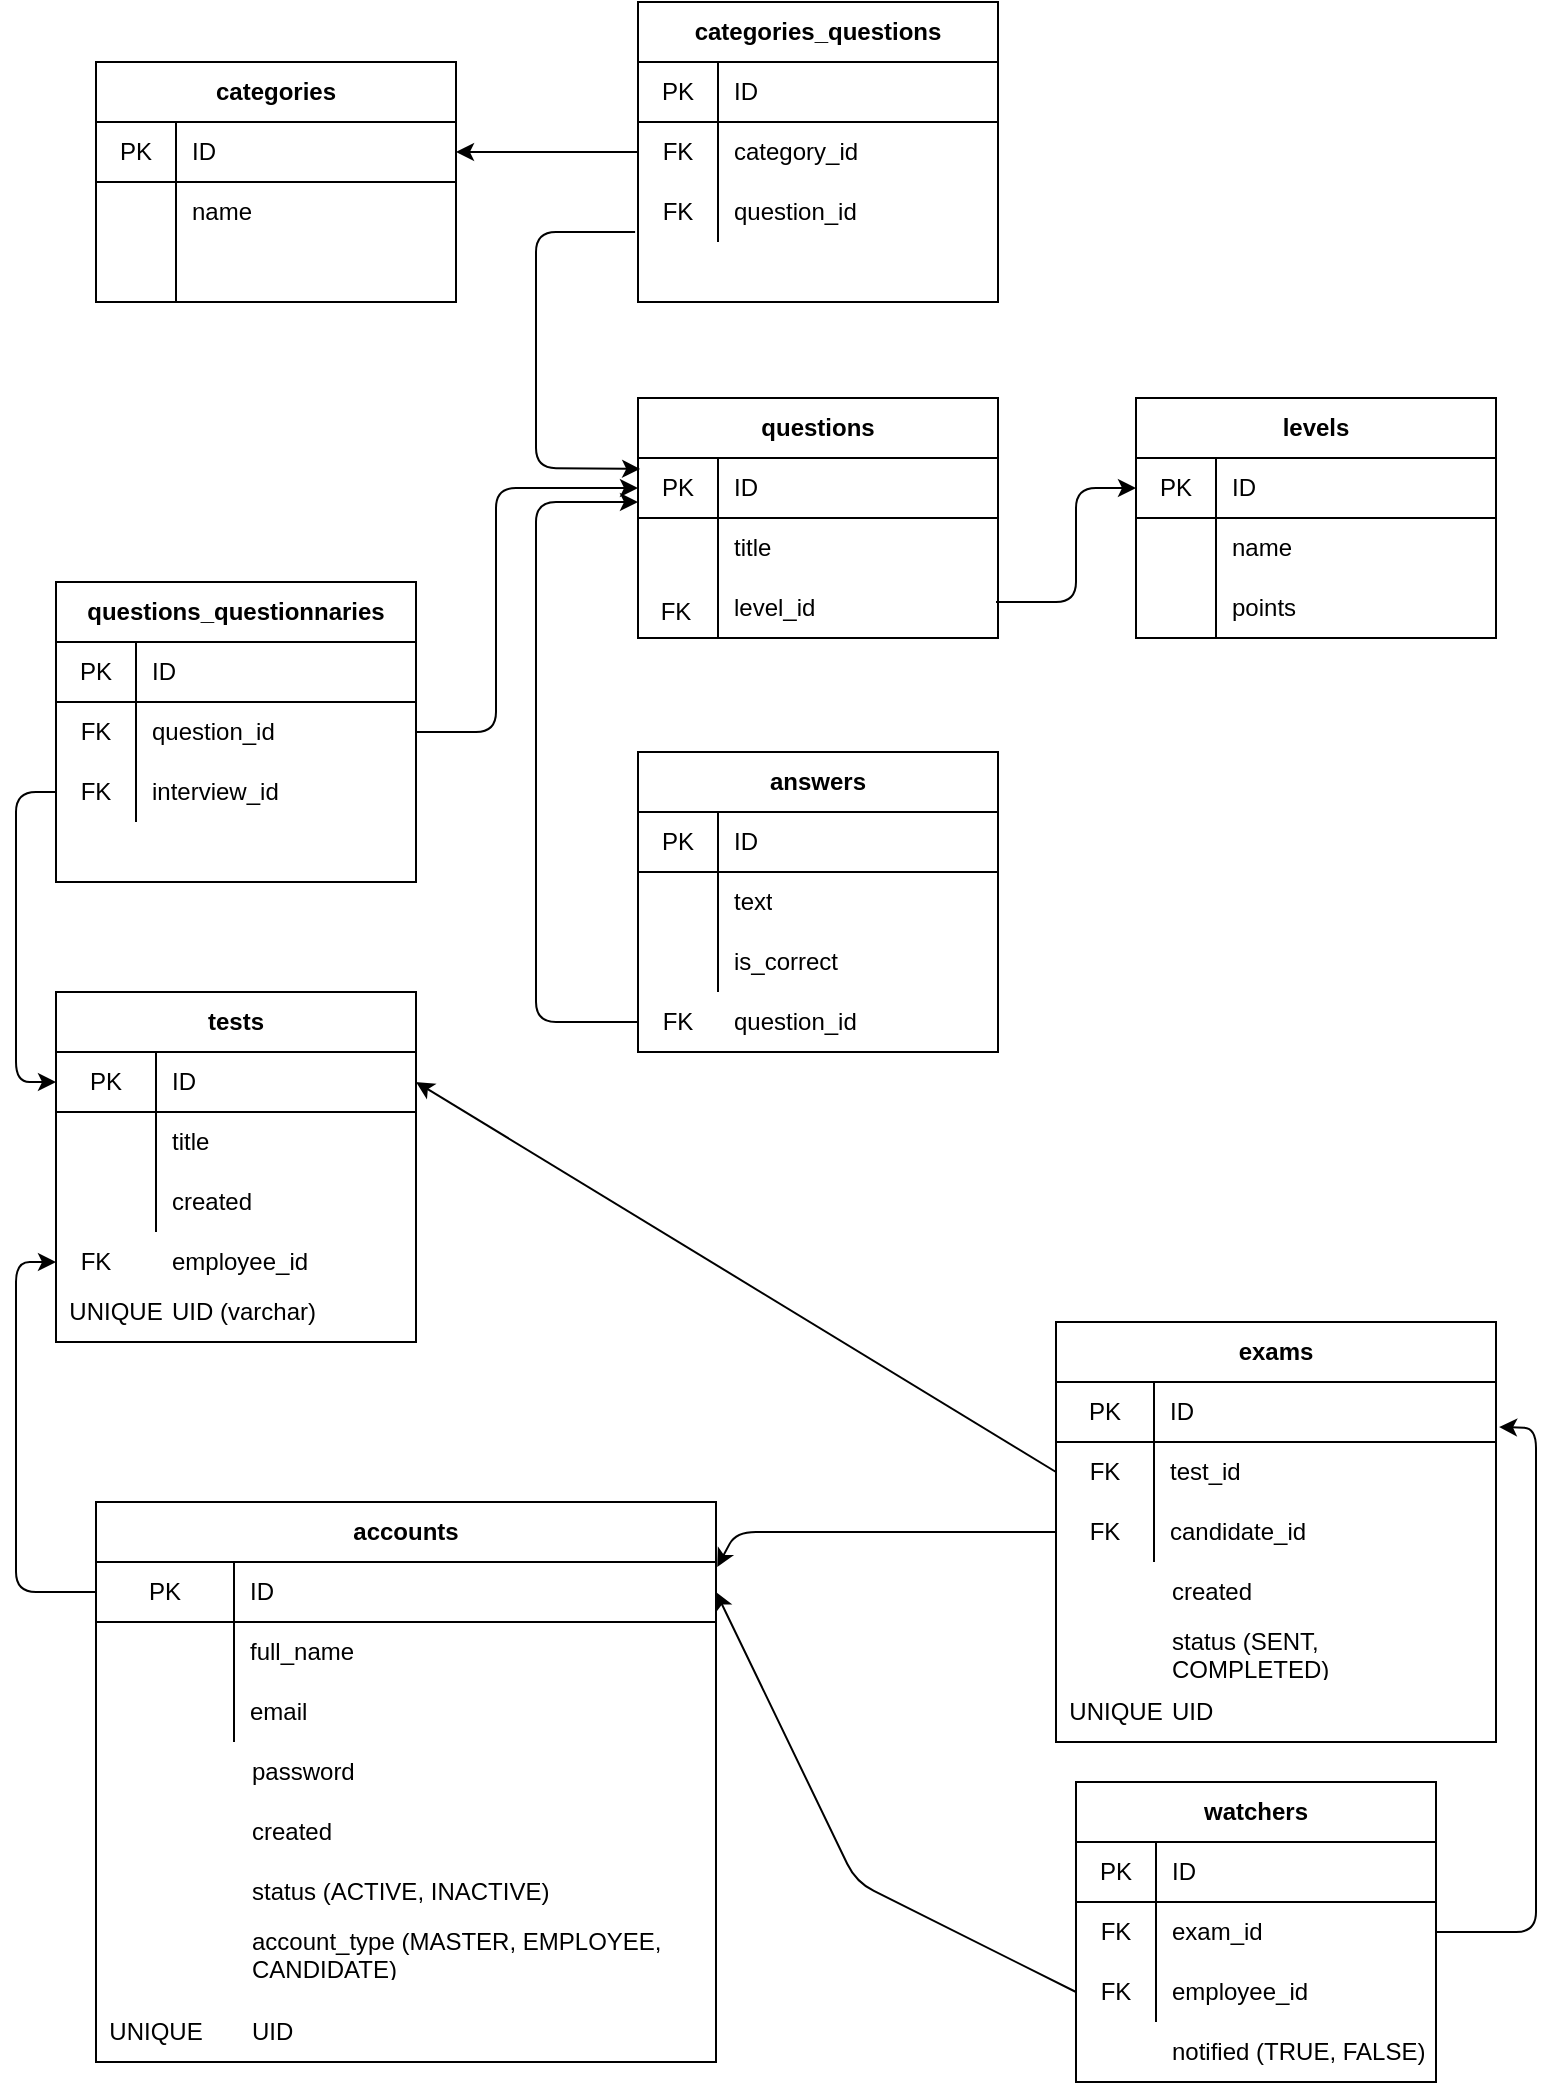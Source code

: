 <mxfile version="14.1.9" type="github">
  <diagram id="C5RBs43oDa-KdzZeNtuy" name="Page-1">
    <mxGraphModel dx="768" dy="745" grid="1" gridSize="10" guides="1" tooltips="1" connect="1" arrows="1" fold="1" page="1" pageScale="1" pageWidth="827" pageHeight="1169" math="0" shadow="0">
      <root>
        <mxCell id="WIyWlLk6GJQsqaUBKTNV-0" />
        <mxCell id="WIyWlLk6GJQsqaUBKTNV-1" parent="WIyWlLk6GJQsqaUBKTNV-0" />
        <mxCell id="lG_jNB0VP-C-M7HmCv3o-43" value="categories" style="shape=table;html=1;whiteSpace=wrap;startSize=30;container=1;collapsible=0;childLayout=tableLayout;fixedRows=1;rowLines=0;fontStyle=1;align=center;" parent="WIyWlLk6GJQsqaUBKTNV-1" vertex="1">
          <mxGeometry x="880" y="90" width="180" height="120" as="geometry" />
        </mxCell>
        <mxCell id="lG_jNB0VP-C-M7HmCv3o-44" value="" style="shape=partialRectangle;html=1;whiteSpace=wrap;collapsible=0;dropTarget=0;pointerEvents=0;fillColor=none;top=0;left=0;bottom=1;right=0;points=[[0,0.5],[1,0.5]];portConstraint=eastwest;" parent="lG_jNB0VP-C-M7HmCv3o-43" vertex="1">
          <mxGeometry y="30" width="180" height="30" as="geometry" />
        </mxCell>
        <mxCell id="lG_jNB0VP-C-M7HmCv3o-45" value="PK" style="shape=partialRectangle;html=1;whiteSpace=wrap;connectable=0;fillColor=none;top=0;left=0;bottom=0;right=0;overflow=hidden;" parent="lG_jNB0VP-C-M7HmCv3o-44" vertex="1">
          <mxGeometry width="40" height="30" as="geometry" />
        </mxCell>
        <mxCell id="lG_jNB0VP-C-M7HmCv3o-46" value="ID" style="shape=partialRectangle;html=1;whiteSpace=wrap;connectable=0;fillColor=none;top=0;left=0;bottom=0;right=0;align=left;spacingLeft=6;overflow=hidden;" parent="lG_jNB0VP-C-M7HmCv3o-44" vertex="1">
          <mxGeometry x="40" width="140" height="30" as="geometry" />
        </mxCell>
        <mxCell id="lG_jNB0VP-C-M7HmCv3o-47" value="" style="shape=partialRectangle;html=1;whiteSpace=wrap;collapsible=0;dropTarget=0;pointerEvents=0;fillColor=none;top=0;left=0;bottom=0;right=0;points=[[0,0.5],[1,0.5]];portConstraint=eastwest;" parent="lG_jNB0VP-C-M7HmCv3o-43" vertex="1">
          <mxGeometry y="60" width="180" height="30" as="geometry" />
        </mxCell>
        <mxCell id="lG_jNB0VP-C-M7HmCv3o-48" value="" style="shape=partialRectangle;html=1;whiteSpace=wrap;connectable=0;fillColor=none;top=0;left=0;bottom=0;right=0;overflow=hidden;" parent="lG_jNB0VP-C-M7HmCv3o-47" vertex="1">
          <mxGeometry width="40" height="30" as="geometry" />
        </mxCell>
        <mxCell id="lG_jNB0VP-C-M7HmCv3o-49" value="name" style="shape=partialRectangle;html=1;whiteSpace=wrap;connectable=0;fillColor=none;top=0;left=0;bottom=0;right=0;align=left;spacingLeft=6;overflow=hidden;" parent="lG_jNB0VP-C-M7HmCv3o-47" vertex="1">
          <mxGeometry x="40" width="140" height="30" as="geometry" />
        </mxCell>
        <mxCell id="lG_jNB0VP-C-M7HmCv3o-50" value="" style="shape=partialRectangle;html=1;whiteSpace=wrap;collapsible=0;dropTarget=0;pointerEvents=0;fillColor=none;top=0;left=0;bottom=0;right=0;points=[[0,0.5],[1,0.5]];portConstraint=eastwest;" parent="lG_jNB0VP-C-M7HmCv3o-43" vertex="1">
          <mxGeometry y="90" width="180" height="30" as="geometry" />
        </mxCell>
        <mxCell id="lG_jNB0VP-C-M7HmCv3o-51" value="" style="shape=partialRectangle;html=1;whiteSpace=wrap;connectable=0;fillColor=none;top=0;left=0;bottom=0;right=0;overflow=hidden;" parent="lG_jNB0VP-C-M7HmCv3o-50" vertex="1">
          <mxGeometry width="40" height="30" as="geometry" />
        </mxCell>
        <mxCell id="lG_jNB0VP-C-M7HmCv3o-52" value="" style="shape=partialRectangle;html=1;whiteSpace=wrap;connectable=0;fillColor=none;top=0;left=0;bottom=0;right=0;align=left;spacingLeft=6;overflow=hidden;" parent="lG_jNB0VP-C-M7HmCv3o-50" vertex="1">
          <mxGeometry x="40" width="140" height="30" as="geometry" />
        </mxCell>
        <mxCell id="lG_jNB0VP-C-M7HmCv3o-53" value="categories_questions" style="shape=table;html=1;whiteSpace=wrap;startSize=30;container=1;collapsible=0;childLayout=tableLayout;fixedRows=1;rowLines=0;fontStyle=1;align=center;" parent="WIyWlLk6GJQsqaUBKTNV-1" vertex="1">
          <mxGeometry x="1151" y="60" width="180" height="150" as="geometry" />
        </mxCell>
        <mxCell id="lG_jNB0VP-C-M7HmCv3o-54" value="" style="shape=partialRectangle;html=1;whiteSpace=wrap;collapsible=0;dropTarget=0;pointerEvents=0;fillColor=none;top=0;left=0;bottom=1;right=0;points=[[0,0.5],[1,0.5]];portConstraint=eastwest;" parent="lG_jNB0VP-C-M7HmCv3o-53" vertex="1">
          <mxGeometry y="30" width="180" height="30" as="geometry" />
        </mxCell>
        <mxCell id="lG_jNB0VP-C-M7HmCv3o-55" value="PK" style="shape=partialRectangle;html=1;whiteSpace=wrap;connectable=0;fillColor=none;top=0;left=0;bottom=0;right=0;overflow=hidden;" parent="lG_jNB0VP-C-M7HmCv3o-54" vertex="1">
          <mxGeometry width="40" height="30" as="geometry" />
        </mxCell>
        <mxCell id="lG_jNB0VP-C-M7HmCv3o-56" value="ID" style="shape=partialRectangle;html=1;whiteSpace=wrap;connectable=0;fillColor=none;top=0;left=0;bottom=0;right=0;align=left;spacingLeft=6;overflow=hidden;" parent="lG_jNB0VP-C-M7HmCv3o-54" vertex="1">
          <mxGeometry x="40" width="140" height="30" as="geometry" />
        </mxCell>
        <mxCell id="lG_jNB0VP-C-M7HmCv3o-57" value="" style="shape=partialRectangle;html=1;whiteSpace=wrap;collapsible=0;dropTarget=0;pointerEvents=0;fillColor=none;top=0;left=0;bottom=0;right=0;points=[[0,0.5],[1,0.5]];portConstraint=eastwest;" parent="lG_jNB0VP-C-M7HmCv3o-53" vertex="1">
          <mxGeometry y="60" width="180" height="30" as="geometry" />
        </mxCell>
        <mxCell id="lG_jNB0VP-C-M7HmCv3o-58" value="FK" style="shape=partialRectangle;html=1;whiteSpace=wrap;connectable=0;fillColor=none;top=0;left=0;bottom=0;right=0;overflow=hidden;" parent="lG_jNB0VP-C-M7HmCv3o-57" vertex="1">
          <mxGeometry width="40" height="30" as="geometry" />
        </mxCell>
        <mxCell id="lG_jNB0VP-C-M7HmCv3o-59" value="category_id" style="shape=partialRectangle;html=1;whiteSpace=wrap;connectable=0;fillColor=none;top=0;left=0;bottom=0;right=0;align=left;spacingLeft=6;overflow=hidden;" parent="lG_jNB0VP-C-M7HmCv3o-57" vertex="1">
          <mxGeometry x="40" width="140" height="30" as="geometry" />
        </mxCell>
        <mxCell id="lG_jNB0VP-C-M7HmCv3o-60" value="" style="shape=partialRectangle;html=1;whiteSpace=wrap;collapsible=0;dropTarget=0;pointerEvents=0;fillColor=none;top=0;left=0;bottom=0;right=0;points=[[0,0.5],[1,0.5]];portConstraint=eastwest;" parent="lG_jNB0VP-C-M7HmCv3o-53" vertex="1">
          <mxGeometry y="90" width="180" height="30" as="geometry" />
        </mxCell>
        <mxCell id="lG_jNB0VP-C-M7HmCv3o-61" value="FK" style="shape=partialRectangle;html=1;whiteSpace=wrap;connectable=0;fillColor=none;top=0;left=0;bottom=0;right=0;overflow=hidden;" parent="lG_jNB0VP-C-M7HmCv3o-60" vertex="1">
          <mxGeometry width="40" height="30" as="geometry" />
        </mxCell>
        <mxCell id="lG_jNB0VP-C-M7HmCv3o-62" value="question_id" style="shape=partialRectangle;html=1;whiteSpace=wrap;connectable=0;fillColor=none;top=0;left=0;bottom=0;right=0;align=left;spacingLeft=6;overflow=hidden;" parent="lG_jNB0VP-C-M7HmCv3o-60" vertex="1">
          <mxGeometry x="40" width="140" height="30" as="geometry" />
        </mxCell>
        <mxCell id="lG_jNB0VP-C-M7HmCv3o-63" value="questions" style="shape=table;html=1;whiteSpace=wrap;startSize=30;container=1;collapsible=0;childLayout=tableLayout;fixedRows=1;rowLines=0;fontStyle=1;align=center;" parent="WIyWlLk6GJQsqaUBKTNV-1" vertex="1">
          <mxGeometry x="1151" y="258" width="180" height="120" as="geometry" />
        </mxCell>
        <mxCell id="lG_jNB0VP-C-M7HmCv3o-64" value="" style="shape=partialRectangle;html=1;whiteSpace=wrap;collapsible=0;dropTarget=0;pointerEvents=0;fillColor=none;top=0;left=0;bottom=1;right=0;points=[[0,0.5],[1,0.5]];portConstraint=eastwest;" parent="lG_jNB0VP-C-M7HmCv3o-63" vertex="1">
          <mxGeometry y="30" width="180" height="30" as="geometry" />
        </mxCell>
        <mxCell id="lG_jNB0VP-C-M7HmCv3o-65" value="PK" style="shape=partialRectangle;html=1;whiteSpace=wrap;connectable=0;fillColor=none;top=0;left=0;bottom=0;right=0;overflow=hidden;" parent="lG_jNB0VP-C-M7HmCv3o-64" vertex="1">
          <mxGeometry width="40" height="30" as="geometry" />
        </mxCell>
        <mxCell id="lG_jNB0VP-C-M7HmCv3o-66" value="ID" style="shape=partialRectangle;html=1;whiteSpace=wrap;connectable=0;fillColor=none;top=0;left=0;bottom=0;right=0;align=left;spacingLeft=6;overflow=hidden;" parent="lG_jNB0VP-C-M7HmCv3o-64" vertex="1">
          <mxGeometry x="40" width="140" height="30" as="geometry" />
        </mxCell>
        <mxCell id="lG_jNB0VP-C-M7HmCv3o-67" value="" style="shape=partialRectangle;html=1;whiteSpace=wrap;collapsible=0;dropTarget=0;pointerEvents=0;fillColor=none;top=0;left=0;bottom=0;right=0;points=[[0,0.5],[1,0.5]];portConstraint=eastwest;" parent="lG_jNB0VP-C-M7HmCv3o-63" vertex="1">
          <mxGeometry y="60" width="180" height="30" as="geometry" />
        </mxCell>
        <mxCell id="lG_jNB0VP-C-M7HmCv3o-68" value="" style="shape=partialRectangle;html=1;whiteSpace=wrap;connectable=0;fillColor=none;top=0;left=0;bottom=0;right=0;overflow=hidden;" parent="lG_jNB0VP-C-M7HmCv3o-67" vertex="1">
          <mxGeometry width="40" height="30" as="geometry" />
        </mxCell>
        <mxCell id="lG_jNB0VP-C-M7HmCv3o-69" value="title" style="shape=partialRectangle;html=1;whiteSpace=wrap;connectable=0;fillColor=none;top=0;left=0;bottom=0;right=0;align=left;spacingLeft=6;overflow=hidden;" parent="lG_jNB0VP-C-M7HmCv3o-67" vertex="1">
          <mxGeometry x="40" width="140" height="30" as="geometry" />
        </mxCell>
        <mxCell id="lG_jNB0VP-C-M7HmCv3o-70" value="" style="shape=partialRectangle;html=1;whiteSpace=wrap;collapsible=0;dropTarget=0;pointerEvents=0;fillColor=none;top=0;left=0;bottom=0;right=0;points=[[0,0.5],[1,0.5]];portConstraint=eastwest;" parent="lG_jNB0VP-C-M7HmCv3o-63" vertex="1">
          <mxGeometry y="90" width="180" height="30" as="geometry" />
        </mxCell>
        <mxCell id="lG_jNB0VP-C-M7HmCv3o-71" value="" style="shape=partialRectangle;html=1;whiteSpace=wrap;connectable=0;fillColor=none;top=0;left=0;bottom=0;right=0;overflow=hidden;" parent="lG_jNB0VP-C-M7HmCv3o-70" vertex="1">
          <mxGeometry width="40" height="30" as="geometry" />
        </mxCell>
        <mxCell id="lG_jNB0VP-C-M7HmCv3o-72" value="" style="shape=partialRectangle;html=1;whiteSpace=wrap;connectable=0;fillColor=none;top=0;left=0;bottom=0;right=0;align=left;spacingLeft=6;overflow=hidden;" parent="lG_jNB0VP-C-M7HmCv3o-70" vertex="1">
          <mxGeometry x="40" width="140" height="30" as="geometry" />
        </mxCell>
        <mxCell id="lG_jNB0VP-C-M7HmCv3o-73" value="answers" style="shape=table;html=1;whiteSpace=wrap;startSize=30;container=1;collapsible=0;childLayout=tableLayout;fixedRows=1;rowLines=0;fontStyle=1;align=center;" parent="WIyWlLk6GJQsqaUBKTNV-1" vertex="1">
          <mxGeometry x="1151" y="435" width="180" height="150" as="geometry" />
        </mxCell>
        <mxCell id="lG_jNB0VP-C-M7HmCv3o-74" value="" style="shape=partialRectangle;html=1;whiteSpace=wrap;collapsible=0;dropTarget=0;pointerEvents=0;fillColor=none;top=0;left=0;bottom=1;right=0;points=[[0,0.5],[1,0.5]];portConstraint=eastwest;" parent="lG_jNB0VP-C-M7HmCv3o-73" vertex="1">
          <mxGeometry y="30" width="180" height="30" as="geometry" />
        </mxCell>
        <mxCell id="lG_jNB0VP-C-M7HmCv3o-75" value="PK" style="shape=partialRectangle;html=1;whiteSpace=wrap;connectable=0;fillColor=none;top=0;left=0;bottom=0;right=0;overflow=hidden;" parent="lG_jNB0VP-C-M7HmCv3o-74" vertex="1">
          <mxGeometry width="40" height="30" as="geometry" />
        </mxCell>
        <mxCell id="lG_jNB0VP-C-M7HmCv3o-76" value="ID" style="shape=partialRectangle;html=1;whiteSpace=wrap;connectable=0;fillColor=none;top=0;left=0;bottom=0;right=0;align=left;spacingLeft=6;overflow=hidden;" parent="lG_jNB0VP-C-M7HmCv3o-74" vertex="1">
          <mxGeometry x="40" width="140" height="30" as="geometry" />
        </mxCell>
        <mxCell id="lG_jNB0VP-C-M7HmCv3o-77" value="" style="shape=partialRectangle;html=1;whiteSpace=wrap;collapsible=0;dropTarget=0;pointerEvents=0;fillColor=none;top=0;left=0;bottom=0;right=0;points=[[0,0.5],[1,0.5]];portConstraint=eastwest;" parent="lG_jNB0VP-C-M7HmCv3o-73" vertex="1">
          <mxGeometry y="60" width="180" height="30" as="geometry" />
        </mxCell>
        <mxCell id="lG_jNB0VP-C-M7HmCv3o-78" value="" style="shape=partialRectangle;html=1;whiteSpace=wrap;connectable=0;fillColor=none;top=0;left=0;bottom=0;right=0;overflow=hidden;" parent="lG_jNB0VP-C-M7HmCv3o-77" vertex="1">
          <mxGeometry width="40" height="30" as="geometry" />
        </mxCell>
        <mxCell id="lG_jNB0VP-C-M7HmCv3o-79" value="text" style="shape=partialRectangle;html=1;whiteSpace=wrap;connectable=0;fillColor=none;top=0;left=0;bottom=0;right=0;align=left;spacingLeft=6;overflow=hidden;" parent="lG_jNB0VP-C-M7HmCv3o-77" vertex="1">
          <mxGeometry x="40" width="140" height="30" as="geometry" />
        </mxCell>
        <mxCell id="lG_jNB0VP-C-M7HmCv3o-80" value="" style="shape=partialRectangle;html=1;whiteSpace=wrap;collapsible=0;dropTarget=0;pointerEvents=0;fillColor=none;top=0;left=0;bottom=0;right=0;points=[[0,0.5],[1,0.5]];portConstraint=eastwest;" parent="lG_jNB0VP-C-M7HmCv3o-73" vertex="1">
          <mxGeometry y="90" width="180" height="30" as="geometry" />
        </mxCell>
        <mxCell id="lG_jNB0VP-C-M7HmCv3o-81" value="" style="shape=partialRectangle;html=1;whiteSpace=wrap;connectable=0;fillColor=none;top=0;left=0;bottom=0;right=0;overflow=hidden;" parent="lG_jNB0VP-C-M7HmCv3o-80" vertex="1">
          <mxGeometry width="40" height="30" as="geometry" />
        </mxCell>
        <mxCell id="lG_jNB0VP-C-M7HmCv3o-82" value="is_correct" style="shape=partialRectangle;html=1;whiteSpace=wrap;connectable=0;fillColor=none;top=0;left=0;bottom=0;right=0;align=left;spacingLeft=6;overflow=hidden;" parent="lG_jNB0VP-C-M7HmCv3o-80" vertex="1">
          <mxGeometry x="40" width="140" height="30" as="geometry" />
        </mxCell>
        <mxCell id="lG_jNB0VP-C-M7HmCv3o-83" value="" style="endArrow=classic;html=1;exitX=0;exitY=0.5;exitDx=0;exitDy=0;entryX=1;entryY=0.5;entryDx=0;entryDy=0;" parent="WIyWlLk6GJQsqaUBKTNV-1" source="lG_jNB0VP-C-M7HmCv3o-57" target="lG_jNB0VP-C-M7HmCv3o-44" edge="1">
          <mxGeometry width="50" height="50" relative="1" as="geometry">
            <mxPoint x="260" y="125" as="sourcePoint" />
            <mxPoint x="210" y="89" as="targetPoint" />
          </mxGeometry>
        </mxCell>
        <mxCell id="lG_jNB0VP-C-M7HmCv3o-85" value="question_id" style="shape=partialRectangle;html=1;whiteSpace=wrap;connectable=0;fillColor=none;top=0;left=0;bottom=0;right=0;align=left;spacingLeft=6;overflow=hidden;" parent="WIyWlLk6GJQsqaUBKTNV-1" vertex="1">
          <mxGeometry x="1191" y="555" width="140" height="30" as="geometry" />
        </mxCell>
        <mxCell id="lG_jNB0VP-C-M7HmCv3o-86" value="FK" style="shape=partialRectangle;html=1;whiteSpace=wrap;connectable=0;fillColor=none;top=0;left=0;bottom=0;right=0;overflow=hidden;" parent="WIyWlLk6GJQsqaUBKTNV-1" vertex="1">
          <mxGeometry x="1151" y="555" width="40" height="30" as="geometry" />
        </mxCell>
        <mxCell id="lG_jNB0VP-C-M7HmCv3o-87" value="" style="endArrow=classic;html=1;" parent="WIyWlLk6GJQsqaUBKTNV-1" edge="1">
          <mxGeometry width="50" height="50" relative="1" as="geometry">
            <mxPoint x="1151" y="570" as="sourcePoint" />
            <mxPoint x="1151" y="310" as="targetPoint" />
            <Array as="points">
              <mxPoint x="1100" y="570" />
              <mxPoint x="1100" y="310" />
            </Array>
          </mxGeometry>
        </mxCell>
        <mxCell id="lG_jNB0VP-C-M7HmCv3o-84" value="" style="endArrow=classic;html=1;exitX=-0.008;exitY=0.833;exitDx=0;exitDy=0;entryX=0.006;entryY=0.183;entryDx=0;entryDy=0;exitPerimeter=0;entryPerimeter=0;" parent="WIyWlLk6GJQsqaUBKTNV-1" source="lG_jNB0VP-C-M7HmCv3o-60" target="lG_jNB0VP-C-M7HmCv3o-64" edge="1">
          <mxGeometry width="50" height="50" relative="1" as="geometry">
            <mxPoint x="770" y="370" as="sourcePoint" />
            <mxPoint x="820" y="320" as="targetPoint" />
            <Array as="points">
              <mxPoint x="1100" y="175" />
              <mxPoint x="1100" y="293" />
            </Array>
          </mxGeometry>
        </mxCell>
        <mxCell id="lG_jNB0VP-C-M7HmCv3o-88" value="questions_questionnaries" style="shape=table;html=1;whiteSpace=wrap;startSize=30;container=1;collapsible=0;childLayout=tableLayout;fixedRows=1;rowLines=0;fontStyle=1;align=center;" parent="WIyWlLk6GJQsqaUBKTNV-1" vertex="1">
          <mxGeometry x="860" y="350" width="180" height="150" as="geometry" />
        </mxCell>
        <mxCell id="lG_jNB0VP-C-M7HmCv3o-89" value="" style="shape=partialRectangle;html=1;whiteSpace=wrap;collapsible=0;dropTarget=0;pointerEvents=0;fillColor=none;top=0;left=0;bottom=1;right=0;points=[[0,0.5],[1,0.5]];portConstraint=eastwest;" parent="lG_jNB0VP-C-M7HmCv3o-88" vertex="1">
          <mxGeometry y="30" width="180" height="30" as="geometry" />
        </mxCell>
        <mxCell id="lG_jNB0VP-C-M7HmCv3o-90" value="PK" style="shape=partialRectangle;html=1;whiteSpace=wrap;connectable=0;fillColor=none;top=0;left=0;bottom=0;right=0;overflow=hidden;" parent="lG_jNB0VP-C-M7HmCv3o-89" vertex="1">
          <mxGeometry width="40" height="30" as="geometry" />
        </mxCell>
        <mxCell id="lG_jNB0VP-C-M7HmCv3o-91" value="ID" style="shape=partialRectangle;html=1;whiteSpace=wrap;connectable=0;fillColor=none;top=0;left=0;bottom=0;right=0;align=left;spacingLeft=6;overflow=hidden;" parent="lG_jNB0VP-C-M7HmCv3o-89" vertex="1">
          <mxGeometry x="40" width="140" height="30" as="geometry" />
        </mxCell>
        <mxCell id="lG_jNB0VP-C-M7HmCv3o-92" value="" style="shape=partialRectangle;html=1;whiteSpace=wrap;collapsible=0;dropTarget=0;pointerEvents=0;fillColor=none;top=0;left=0;bottom=0;right=0;points=[[0,0.5],[1,0.5]];portConstraint=eastwest;" parent="lG_jNB0VP-C-M7HmCv3o-88" vertex="1">
          <mxGeometry y="60" width="180" height="30" as="geometry" />
        </mxCell>
        <mxCell id="lG_jNB0VP-C-M7HmCv3o-93" value="FK" style="shape=partialRectangle;html=1;whiteSpace=wrap;connectable=0;fillColor=none;top=0;left=0;bottom=0;right=0;overflow=hidden;" parent="lG_jNB0VP-C-M7HmCv3o-92" vertex="1">
          <mxGeometry width="40" height="30" as="geometry" />
        </mxCell>
        <mxCell id="lG_jNB0VP-C-M7HmCv3o-94" value="question_id" style="shape=partialRectangle;html=1;whiteSpace=wrap;connectable=0;fillColor=none;top=0;left=0;bottom=0;right=0;align=left;spacingLeft=6;overflow=hidden;" parent="lG_jNB0VP-C-M7HmCv3o-92" vertex="1">
          <mxGeometry x="40" width="140" height="30" as="geometry" />
        </mxCell>
        <mxCell id="lG_jNB0VP-C-M7HmCv3o-95" value="" style="shape=partialRectangle;html=1;whiteSpace=wrap;collapsible=0;dropTarget=0;pointerEvents=0;fillColor=none;top=0;left=0;bottom=0;right=0;points=[[0,0.5],[1,0.5]];portConstraint=eastwest;" parent="lG_jNB0VP-C-M7HmCv3o-88" vertex="1">
          <mxGeometry y="90" width="180" height="30" as="geometry" />
        </mxCell>
        <mxCell id="lG_jNB0VP-C-M7HmCv3o-96" value="FK" style="shape=partialRectangle;html=1;whiteSpace=wrap;connectable=0;fillColor=none;top=0;left=0;bottom=0;right=0;overflow=hidden;" parent="lG_jNB0VP-C-M7HmCv3o-95" vertex="1">
          <mxGeometry width="40" height="30" as="geometry" />
        </mxCell>
        <mxCell id="lG_jNB0VP-C-M7HmCv3o-97" value="interview_id" style="shape=partialRectangle;html=1;whiteSpace=wrap;connectable=0;fillColor=none;top=0;left=0;bottom=0;right=0;align=left;spacingLeft=6;overflow=hidden;" parent="lG_jNB0VP-C-M7HmCv3o-95" vertex="1">
          <mxGeometry x="40" width="140" height="30" as="geometry" />
        </mxCell>
        <mxCell id="lG_jNB0VP-C-M7HmCv3o-98" value="" style="shape=partialRectangle;html=1;whiteSpace=wrap;connectable=0;fillColor=none;top=0;left=0;bottom=0;right=0;align=left;spacingLeft=6;overflow=hidden;" parent="WIyWlLk6GJQsqaUBKTNV-1" vertex="1">
          <mxGeometry x="900" y="470" width="140" height="30" as="geometry" />
        </mxCell>
        <mxCell id="lG_jNB0VP-C-M7HmCv3o-99" value="tests" style="shape=table;html=1;whiteSpace=wrap;startSize=30;container=1;collapsible=0;childLayout=tableLayout;fixedRows=1;rowLines=0;fontStyle=1;align=center;" parent="WIyWlLk6GJQsqaUBKTNV-1" vertex="1">
          <mxGeometry x="860" y="555" width="180" height="175" as="geometry" />
        </mxCell>
        <mxCell id="lG_jNB0VP-C-M7HmCv3o-100" value="" style="shape=partialRectangle;html=1;whiteSpace=wrap;collapsible=0;dropTarget=0;pointerEvents=0;fillColor=none;top=0;left=0;bottom=1;right=0;points=[[0,0.5],[1,0.5]];portConstraint=eastwest;" parent="lG_jNB0VP-C-M7HmCv3o-99" vertex="1">
          <mxGeometry y="30" width="180" height="30" as="geometry" />
        </mxCell>
        <mxCell id="lG_jNB0VP-C-M7HmCv3o-101" value="PK" style="shape=partialRectangle;html=1;whiteSpace=wrap;connectable=0;fillColor=none;top=0;left=0;bottom=0;right=0;overflow=hidden;" parent="lG_jNB0VP-C-M7HmCv3o-100" vertex="1">
          <mxGeometry width="50" height="30" as="geometry" />
        </mxCell>
        <mxCell id="lG_jNB0VP-C-M7HmCv3o-102" value="ID" style="shape=partialRectangle;html=1;whiteSpace=wrap;connectable=0;fillColor=none;top=0;left=0;bottom=0;right=0;align=left;spacingLeft=6;overflow=hidden;" parent="lG_jNB0VP-C-M7HmCv3o-100" vertex="1">
          <mxGeometry x="50" width="130" height="30" as="geometry" />
        </mxCell>
        <mxCell id="lG_jNB0VP-C-M7HmCv3o-103" value="" style="shape=partialRectangle;html=1;whiteSpace=wrap;collapsible=0;dropTarget=0;pointerEvents=0;fillColor=none;top=0;left=0;bottom=0;right=0;points=[[0,0.5],[1,0.5]];portConstraint=eastwest;" parent="lG_jNB0VP-C-M7HmCv3o-99" vertex="1">
          <mxGeometry y="60" width="180" height="30" as="geometry" />
        </mxCell>
        <mxCell id="lG_jNB0VP-C-M7HmCv3o-104" value="" style="shape=partialRectangle;html=1;whiteSpace=wrap;connectable=0;fillColor=none;top=0;left=0;bottom=0;right=0;overflow=hidden;" parent="lG_jNB0VP-C-M7HmCv3o-103" vertex="1">
          <mxGeometry width="50" height="30" as="geometry" />
        </mxCell>
        <mxCell id="lG_jNB0VP-C-M7HmCv3o-105" value="title" style="shape=partialRectangle;html=1;whiteSpace=wrap;connectable=0;fillColor=none;top=0;left=0;bottom=0;right=0;align=left;spacingLeft=6;overflow=hidden;" parent="lG_jNB0VP-C-M7HmCv3o-103" vertex="1">
          <mxGeometry x="50" width="130" height="30" as="geometry" />
        </mxCell>
        <mxCell id="lG_jNB0VP-C-M7HmCv3o-106" value="" style="shape=partialRectangle;html=1;whiteSpace=wrap;collapsible=0;dropTarget=0;pointerEvents=0;fillColor=none;top=0;left=0;bottom=0;right=0;points=[[0,0.5],[1,0.5]];portConstraint=eastwest;" parent="lG_jNB0VP-C-M7HmCv3o-99" vertex="1">
          <mxGeometry y="90" width="180" height="30" as="geometry" />
        </mxCell>
        <mxCell id="lG_jNB0VP-C-M7HmCv3o-107" value="" style="shape=partialRectangle;html=1;whiteSpace=wrap;connectable=0;fillColor=none;top=0;left=0;bottom=0;right=0;overflow=hidden;" parent="lG_jNB0VP-C-M7HmCv3o-106" vertex="1">
          <mxGeometry width="50" height="30" as="geometry" />
        </mxCell>
        <mxCell id="lG_jNB0VP-C-M7HmCv3o-108" value="created" style="shape=partialRectangle;html=1;whiteSpace=wrap;connectable=0;fillColor=none;top=0;left=0;bottom=0;right=0;align=left;spacingLeft=6;overflow=hidden;" parent="lG_jNB0VP-C-M7HmCv3o-106" vertex="1">
          <mxGeometry x="50" width="130" height="30" as="geometry" />
        </mxCell>
        <mxCell id="lG_jNB0VP-C-M7HmCv3o-109" value="employee_id" style="shape=partialRectangle;html=1;whiteSpace=wrap;connectable=0;fillColor=none;top=0;left=0;bottom=0;right=0;align=left;spacingLeft=6;overflow=hidden;" parent="WIyWlLk6GJQsqaUBKTNV-1" vertex="1">
          <mxGeometry x="910" y="675" width="140" height="30" as="geometry" />
        </mxCell>
        <mxCell id="lG_jNB0VP-C-M7HmCv3o-110" value="FK" style="shape=partialRectangle;html=1;whiteSpace=wrap;connectable=0;fillColor=none;top=0;left=0;bottom=0;right=0;overflow=hidden;" parent="WIyWlLk6GJQsqaUBKTNV-1" vertex="1">
          <mxGeometry x="860" y="675" width="40" height="30" as="geometry" />
        </mxCell>
        <mxCell id="lG_jNB0VP-C-M7HmCv3o-111" value="" style="endArrow=classic;html=1;exitX=1;exitY=0.5;exitDx=0;exitDy=0;entryX=0;entryY=0.5;entryDx=0;entryDy=0;" parent="WIyWlLk6GJQsqaUBKTNV-1" source="lG_jNB0VP-C-M7HmCv3o-92" target="lG_jNB0VP-C-M7HmCv3o-64" edge="1">
          <mxGeometry width="50" height="50" relative="1" as="geometry">
            <mxPoint x="770" y="370" as="sourcePoint" />
            <mxPoint x="820" y="320" as="targetPoint" />
            <Array as="points">
              <mxPoint x="1080" y="425" />
              <mxPoint x="1080" y="303" />
            </Array>
          </mxGeometry>
        </mxCell>
        <mxCell id="lG_jNB0VP-C-M7HmCv3o-112" value="" style="endArrow=classic;html=1;exitX=0;exitY=0.5;exitDx=0;exitDy=0;entryX=0;entryY=0.5;entryDx=0;entryDy=0;" parent="WIyWlLk6GJQsqaUBKTNV-1" source="lG_jNB0VP-C-M7HmCv3o-95" target="lG_jNB0VP-C-M7HmCv3o-100" edge="1">
          <mxGeometry width="50" height="50" relative="1" as="geometry">
            <mxPoint x="770" y="370" as="sourcePoint" />
            <mxPoint x="820" y="320" as="targetPoint" />
            <Array as="points">
              <mxPoint x="840" y="455" />
              <mxPoint x="840" y="600" />
            </Array>
          </mxGeometry>
        </mxCell>
        <mxCell id="lG_jNB0VP-C-M7HmCv3o-113" value="accounts" style="shape=table;html=1;whiteSpace=wrap;startSize=30;container=1;collapsible=0;childLayout=tableLayout;fixedRows=1;rowLines=0;fontStyle=1;align=center;" parent="WIyWlLk6GJQsqaUBKTNV-1" vertex="1">
          <mxGeometry x="880" y="810" width="310" height="280" as="geometry" />
        </mxCell>
        <mxCell id="lG_jNB0VP-C-M7HmCv3o-114" value="" style="shape=partialRectangle;html=1;whiteSpace=wrap;collapsible=0;dropTarget=0;pointerEvents=0;fillColor=none;top=0;left=0;bottom=1;right=0;points=[[0,0.5],[1,0.5]];portConstraint=eastwest;" parent="lG_jNB0VP-C-M7HmCv3o-113" vertex="1">
          <mxGeometry y="30" width="310" height="30" as="geometry" />
        </mxCell>
        <mxCell id="lG_jNB0VP-C-M7HmCv3o-115" value="PK" style="shape=partialRectangle;html=1;whiteSpace=wrap;connectable=0;fillColor=none;top=0;left=0;bottom=0;right=0;overflow=hidden;" parent="lG_jNB0VP-C-M7HmCv3o-114" vertex="1">
          <mxGeometry width="69" height="30" as="geometry" />
        </mxCell>
        <mxCell id="lG_jNB0VP-C-M7HmCv3o-116" value="ID" style="shape=partialRectangle;html=1;whiteSpace=wrap;connectable=0;fillColor=none;top=0;left=0;bottom=0;right=0;align=left;spacingLeft=6;overflow=hidden;" parent="lG_jNB0VP-C-M7HmCv3o-114" vertex="1">
          <mxGeometry x="69" width="241" height="30" as="geometry" />
        </mxCell>
        <mxCell id="lG_jNB0VP-C-M7HmCv3o-117" value="" style="shape=partialRectangle;html=1;whiteSpace=wrap;collapsible=0;dropTarget=0;pointerEvents=0;fillColor=none;top=0;left=0;bottom=0;right=0;points=[[0,0.5],[1,0.5]];portConstraint=eastwest;" parent="lG_jNB0VP-C-M7HmCv3o-113" vertex="1">
          <mxGeometry y="60" width="310" height="30" as="geometry" />
        </mxCell>
        <mxCell id="lG_jNB0VP-C-M7HmCv3o-118" value="" style="shape=partialRectangle;html=1;whiteSpace=wrap;connectable=0;fillColor=none;top=0;left=0;bottom=0;right=0;overflow=hidden;" parent="lG_jNB0VP-C-M7HmCv3o-117" vertex="1">
          <mxGeometry width="69" height="30" as="geometry" />
        </mxCell>
        <mxCell id="lG_jNB0VP-C-M7HmCv3o-119" value="full_name" style="shape=partialRectangle;html=1;whiteSpace=wrap;connectable=0;fillColor=none;top=0;left=0;bottom=0;right=0;align=left;spacingLeft=6;overflow=hidden;" parent="lG_jNB0VP-C-M7HmCv3o-117" vertex="1">
          <mxGeometry x="69" width="241" height="30" as="geometry" />
        </mxCell>
        <mxCell id="lG_jNB0VP-C-M7HmCv3o-120" value="" style="shape=partialRectangle;html=1;whiteSpace=wrap;collapsible=0;dropTarget=0;pointerEvents=0;fillColor=none;top=0;left=0;bottom=0;right=0;points=[[0,0.5],[1,0.5]];portConstraint=eastwest;" parent="lG_jNB0VP-C-M7HmCv3o-113" vertex="1">
          <mxGeometry y="90" width="310" height="30" as="geometry" />
        </mxCell>
        <mxCell id="lG_jNB0VP-C-M7HmCv3o-121" value="" style="shape=partialRectangle;html=1;whiteSpace=wrap;connectable=0;fillColor=none;top=0;left=0;bottom=0;right=0;overflow=hidden;" parent="lG_jNB0VP-C-M7HmCv3o-120" vertex="1">
          <mxGeometry width="69" height="30" as="geometry" />
        </mxCell>
        <mxCell id="lG_jNB0VP-C-M7HmCv3o-122" value="email" style="shape=partialRectangle;html=1;whiteSpace=wrap;connectable=0;fillColor=none;top=0;left=0;bottom=0;right=0;align=left;spacingLeft=6;overflow=hidden;" parent="lG_jNB0VP-C-M7HmCv3o-120" vertex="1">
          <mxGeometry x="69" width="241" height="30" as="geometry" />
        </mxCell>
        <mxCell id="lG_jNB0VP-C-M7HmCv3o-123" value="password" style="shape=partialRectangle;html=1;whiteSpace=wrap;connectable=0;fillColor=none;top=0;left=0;bottom=0;right=0;align=left;spacingLeft=6;overflow=hidden;" parent="WIyWlLk6GJQsqaUBKTNV-1" vertex="1">
          <mxGeometry x="950" y="930" width="140" height="30" as="geometry" />
        </mxCell>
        <mxCell id="lG_jNB0VP-C-M7HmCv3o-124" value="created" style="shape=partialRectangle;html=1;whiteSpace=wrap;connectable=0;fillColor=none;top=0;left=0;bottom=0;right=0;align=left;spacingLeft=6;overflow=hidden;" parent="WIyWlLk6GJQsqaUBKTNV-1" vertex="1">
          <mxGeometry x="950" y="960" width="140" height="30" as="geometry" />
        </mxCell>
        <mxCell id="lG_jNB0VP-C-M7HmCv3o-126" value="status (ACTIVE, INACTIVE)" style="shape=partialRectangle;html=1;whiteSpace=wrap;connectable=0;fillColor=none;top=0;left=0;bottom=0;right=0;align=left;spacingLeft=6;overflow=hidden;" parent="WIyWlLk6GJQsqaUBKTNV-1" vertex="1">
          <mxGeometry x="950" y="990" width="190" height="30" as="geometry" />
        </mxCell>
        <mxCell id="lG_jNB0VP-C-M7HmCv3o-127" value="account_type (MASTER, EMPLOYEE, CANDIDATE)" style="shape=partialRectangle;html=1;whiteSpace=wrap;connectable=0;fillColor=none;top=0;left=0;bottom=0;right=0;align=left;spacingLeft=6;overflow=hidden;" parent="WIyWlLk6GJQsqaUBKTNV-1" vertex="1">
          <mxGeometry x="950" y="1020" width="230" height="30" as="geometry" />
        </mxCell>
        <mxCell id="lG_jNB0VP-C-M7HmCv3o-151" value="" style="endArrow=classic;html=1;exitX=0;exitY=0.5;exitDx=0;exitDy=0;" parent="WIyWlLk6GJQsqaUBKTNV-1" source="lG_jNB0VP-C-M7HmCv3o-114" edge="1">
          <mxGeometry width="50" height="50" relative="1" as="geometry">
            <mxPoint x="1390" y="630" as="sourcePoint" />
            <mxPoint x="860" y="690" as="targetPoint" />
            <Array as="points">
              <mxPoint x="840" y="855" />
              <mxPoint x="840" y="720" />
              <mxPoint x="840" y="690" />
            </Array>
          </mxGeometry>
        </mxCell>
        <mxCell id="lG_jNB0VP-C-M7HmCv3o-152" value="exams" style="shape=table;html=1;whiteSpace=wrap;startSize=30;container=1;collapsible=0;childLayout=tableLayout;fixedRows=1;rowLines=0;fontStyle=1;align=center;" parent="WIyWlLk6GJQsqaUBKTNV-1" vertex="1">
          <mxGeometry x="1360" y="720" width="220" height="210" as="geometry" />
        </mxCell>
        <mxCell id="lG_jNB0VP-C-M7HmCv3o-153" value="" style="shape=partialRectangle;html=1;whiteSpace=wrap;collapsible=0;dropTarget=0;pointerEvents=0;fillColor=none;top=0;left=0;bottom=1;right=0;points=[[0,0.5],[1,0.5]];portConstraint=eastwest;" parent="lG_jNB0VP-C-M7HmCv3o-152" vertex="1">
          <mxGeometry y="30" width="220" height="30" as="geometry" />
        </mxCell>
        <mxCell id="lG_jNB0VP-C-M7HmCv3o-154" value="PK" style="shape=partialRectangle;html=1;whiteSpace=wrap;connectable=0;fillColor=none;top=0;left=0;bottom=0;right=0;overflow=hidden;" parent="lG_jNB0VP-C-M7HmCv3o-153" vertex="1">
          <mxGeometry width="49" height="30" as="geometry" />
        </mxCell>
        <mxCell id="lG_jNB0VP-C-M7HmCv3o-155" value="ID" style="shape=partialRectangle;html=1;whiteSpace=wrap;connectable=0;fillColor=none;top=0;left=0;bottom=0;right=0;align=left;spacingLeft=6;overflow=hidden;" parent="lG_jNB0VP-C-M7HmCv3o-153" vertex="1">
          <mxGeometry x="49" width="171" height="30" as="geometry" />
        </mxCell>
        <mxCell id="lG_jNB0VP-C-M7HmCv3o-156" value="" style="shape=partialRectangle;html=1;whiteSpace=wrap;collapsible=0;dropTarget=0;pointerEvents=0;fillColor=none;top=0;left=0;bottom=0;right=0;points=[[0,0.5],[1,0.5]];portConstraint=eastwest;" parent="lG_jNB0VP-C-M7HmCv3o-152" vertex="1">
          <mxGeometry y="60" width="220" height="30" as="geometry" />
        </mxCell>
        <mxCell id="lG_jNB0VP-C-M7HmCv3o-157" value="FK" style="shape=partialRectangle;html=1;whiteSpace=wrap;connectable=0;fillColor=none;top=0;left=0;bottom=0;right=0;overflow=hidden;" parent="lG_jNB0VP-C-M7HmCv3o-156" vertex="1">
          <mxGeometry width="49" height="30" as="geometry" />
        </mxCell>
        <mxCell id="lG_jNB0VP-C-M7HmCv3o-158" value="test_id" style="shape=partialRectangle;html=1;whiteSpace=wrap;connectable=0;fillColor=none;top=0;left=0;bottom=0;right=0;align=left;spacingLeft=6;overflow=hidden;" parent="lG_jNB0VP-C-M7HmCv3o-156" vertex="1">
          <mxGeometry x="49" width="171" height="30" as="geometry" />
        </mxCell>
        <mxCell id="lG_jNB0VP-C-M7HmCv3o-159" value="" style="shape=partialRectangle;html=1;whiteSpace=wrap;collapsible=0;dropTarget=0;pointerEvents=0;fillColor=none;top=0;left=0;bottom=0;right=0;points=[[0,0.5],[1,0.5]];portConstraint=eastwest;" parent="lG_jNB0VP-C-M7HmCv3o-152" vertex="1">
          <mxGeometry y="90" width="220" height="30" as="geometry" />
        </mxCell>
        <mxCell id="lG_jNB0VP-C-M7HmCv3o-160" value="FK" style="shape=partialRectangle;html=1;whiteSpace=wrap;connectable=0;fillColor=none;top=0;left=0;bottom=0;right=0;overflow=hidden;" parent="lG_jNB0VP-C-M7HmCv3o-159" vertex="1">
          <mxGeometry width="49" height="30" as="geometry" />
        </mxCell>
        <mxCell id="lG_jNB0VP-C-M7HmCv3o-161" value="candidate_id" style="shape=partialRectangle;html=1;whiteSpace=wrap;connectable=0;fillColor=none;top=0;left=0;bottom=0;right=0;align=left;spacingLeft=6;overflow=hidden;" parent="lG_jNB0VP-C-M7HmCv3o-159" vertex="1">
          <mxGeometry x="49" width="171" height="30" as="geometry" />
        </mxCell>
        <mxCell id="lG_jNB0VP-C-M7HmCv3o-162" value="UNIQUE" style="shape=partialRectangle;html=1;whiteSpace=wrap;connectable=0;fillColor=none;top=0;left=0;bottom=0;right=0;overflow=hidden;" parent="WIyWlLk6GJQsqaUBKTNV-1" vertex="1">
          <mxGeometry x="860" y="700" width="60" height="30" as="geometry" />
        </mxCell>
        <mxCell id="lG_jNB0VP-C-M7HmCv3o-163" value="UID (varchar)" style="shape=partialRectangle;html=1;whiteSpace=wrap;connectable=0;fillColor=none;top=0;left=0;bottom=0;right=0;align=left;spacingLeft=6;overflow=hidden;" parent="WIyWlLk6GJQsqaUBKTNV-1" vertex="1">
          <mxGeometry x="910" y="700" width="140" height="30" as="geometry" />
        </mxCell>
        <mxCell id="lG_jNB0VP-C-M7HmCv3o-164" value="created" style="shape=partialRectangle;html=1;whiteSpace=wrap;connectable=0;fillColor=none;top=0;left=0;bottom=0;right=0;align=left;spacingLeft=6;overflow=hidden;" parent="WIyWlLk6GJQsqaUBKTNV-1" vertex="1">
          <mxGeometry x="1410" y="840" width="140" height="30" as="geometry" />
        </mxCell>
        <mxCell id="lG_jNB0VP-C-M7HmCv3o-165" value="status (SENT, COMPLETED)" style="shape=partialRectangle;html=1;whiteSpace=wrap;connectable=0;fillColor=none;top=0;left=0;bottom=0;right=0;align=left;spacingLeft=6;overflow=hidden;" parent="WIyWlLk6GJQsqaUBKTNV-1" vertex="1">
          <mxGeometry x="1410" y="870" width="160" height="30" as="geometry" />
        </mxCell>
        <mxCell id="JHvqNXCq5myFUJLDlmys-0" value="watchers" style="shape=table;html=1;whiteSpace=wrap;startSize=30;container=1;collapsible=0;childLayout=tableLayout;fixedRows=1;rowLines=0;fontStyle=1;align=center;" vertex="1" parent="WIyWlLk6GJQsqaUBKTNV-1">
          <mxGeometry x="1370" y="950" width="180" height="150" as="geometry" />
        </mxCell>
        <mxCell id="JHvqNXCq5myFUJLDlmys-1" value="" style="shape=partialRectangle;html=1;whiteSpace=wrap;collapsible=0;dropTarget=0;pointerEvents=0;fillColor=none;top=0;left=0;bottom=1;right=0;points=[[0,0.5],[1,0.5]];portConstraint=eastwest;" vertex="1" parent="JHvqNXCq5myFUJLDlmys-0">
          <mxGeometry y="30" width="180" height="30" as="geometry" />
        </mxCell>
        <mxCell id="JHvqNXCq5myFUJLDlmys-2" value="PK" style="shape=partialRectangle;html=1;whiteSpace=wrap;connectable=0;fillColor=none;top=0;left=0;bottom=0;right=0;overflow=hidden;" vertex="1" parent="JHvqNXCq5myFUJLDlmys-1">
          <mxGeometry width="40" height="30" as="geometry" />
        </mxCell>
        <mxCell id="JHvqNXCq5myFUJLDlmys-3" value="ID" style="shape=partialRectangle;html=1;whiteSpace=wrap;connectable=0;fillColor=none;top=0;left=0;bottom=0;right=0;align=left;spacingLeft=6;overflow=hidden;" vertex="1" parent="JHvqNXCq5myFUJLDlmys-1">
          <mxGeometry x="40" width="140" height="30" as="geometry" />
        </mxCell>
        <mxCell id="JHvqNXCq5myFUJLDlmys-4" value="" style="shape=partialRectangle;html=1;whiteSpace=wrap;collapsible=0;dropTarget=0;pointerEvents=0;fillColor=none;top=0;left=0;bottom=0;right=0;points=[[0,0.5],[1,0.5]];portConstraint=eastwest;" vertex="1" parent="JHvqNXCq5myFUJLDlmys-0">
          <mxGeometry y="60" width="180" height="30" as="geometry" />
        </mxCell>
        <mxCell id="JHvqNXCq5myFUJLDlmys-5" value="FK" style="shape=partialRectangle;html=1;whiteSpace=wrap;connectable=0;fillColor=none;top=0;left=0;bottom=0;right=0;overflow=hidden;" vertex="1" parent="JHvqNXCq5myFUJLDlmys-4">
          <mxGeometry width="40" height="30" as="geometry" />
        </mxCell>
        <mxCell id="JHvqNXCq5myFUJLDlmys-6" value="exam_id" style="shape=partialRectangle;html=1;whiteSpace=wrap;connectable=0;fillColor=none;top=0;left=0;bottom=0;right=0;align=left;spacingLeft=6;overflow=hidden;" vertex="1" parent="JHvqNXCq5myFUJLDlmys-4">
          <mxGeometry x="40" width="140" height="30" as="geometry" />
        </mxCell>
        <mxCell id="JHvqNXCq5myFUJLDlmys-7" value="" style="shape=partialRectangle;html=1;whiteSpace=wrap;collapsible=0;dropTarget=0;pointerEvents=0;fillColor=none;top=0;left=0;bottom=0;right=0;points=[[0,0.5],[1,0.5]];portConstraint=eastwest;" vertex="1" parent="JHvqNXCq5myFUJLDlmys-0">
          <mxGeometry y="90" width="180" height="30" as="geometry" />
        </mxCell>
        <mxCell id="JHvqNXCq5myFUJLDlmys-8" value="FK" style="shape=partialRectangle;html=1;whiteSpace=wrap;connectable=0;fillColor=none;top=0;left=0;bottom=0;right=0;overflow=hidden;" vertex="1" parent="JHvqNXCq5myFUJLDlmys-7">
          <mxGeometry width="40" height="30" as="geometry" />
        </mxCell>
        <mxCell id="JHvqNXCq5myFUJLDlmys-9" value="employee_id" style="shape=partialRectangle;html=1;whiteSpace=wrap;connectable=0;fillColor=none;top=0;left=0;bottom=0;right=0;align=left;spacingLeft=6;overflow=hidden;" vertex="1" parent="JHvqNXCq5myFUJLDlmys-7">
          <mxGeometry x="40" width="140" height="30" as="geometry" />
        </mxCell>
        <mxCell id="JHvqNXCq5myFUJLDlmys-10" value="notified (TRUE, FALSE)" style="shape=partialRectangle;html=1;whiteSpace=wrap;connectable=0;fillColor=none;top=0;left=0;bottom=0;right=0;align=left;spacingLeft=6;overflow=hidden;" vertex="1" parent="WIyWlLk6GJQsqaUBKTNV-1">
          <mxGeometry x="1410" y="1070" width="140" height="30" as="geometry" />
        </mxCell>
        <mxCell id="JHvqNXCq5myFUJLDlmys-11" value="" style="endArrow=classic;html=1;exitX=0;exitY=0.5;exitDx=0;exitDy=0;entryX=1.002;entryY=0.083;entryDx=0;entryDy=0;entryPerimeter=0;" edge="1" parent="WIyWlLk6GJQsqaUBKTNV-1" source="lG_jNB0VP-C-M7HmCv3o-159" target="lG_jNB0VP-C-M7HmCv3o-114">
          <mxGeometry width="50" height="50" relative="1" as="geometry">
            <mxPoint x="1220" y="910" as="sourcePoint" />
            <mxPoint x="1270" y="860" as="targetPoint" />
            <Array as="points">
              <mxPoint x="1200" y="825" />
            </Array>
          </mxGeometry>
        </mxCell>
        <mxCell id="JHvqNXCq5myFUJLDlmys-12" value="" style="endArrow=classic;html=1;exitX=0;exitY=0.5;exitDx=0;exitDy=0;entryX=1;entryY=0.5;entryDx=0;entryDy=0;" edge="1" parent="WIyWlLk6GJQsqaUBKTNV-1" source="JHvqNXCq5myFUJLDlmys-7" target="lG_jNB0VP-C-M7HmCv3o-114">
          <mxGeometry width="50" height="50" relative="1" as="geometry">
            <mxPoint x="1220" y="910" as="sourcePoint" />
            <mxPoint x="1270" y="860" as="targetPoint" />
            <Array as="points">
              <mxPoint x="1260" y="1000" />
            </Array>
          </mxGeometry>
        </mxCell>
        <mxCell id="JHvqNXCq5myFUJLDlmys-13" value="" style="endArrow=classic;html=1;exitX=1;exitY=0.5;exitDx=0;exitDy=0;entryX=1.007;entryY=0.75;entryDx=0;entryDy=0;entryPerimeter=0;" edge="1" parent="WIyWlLk6GJQsqaUBKTNV-1" source="JHvqNXCq5myFUJLDlmys-4" target="lG_jNB0VP-C-M7HmCv3o-153">
          <mxGeometry width="50" height="50" relative="1" as="geometry">
            <mxPoint x="1380" y="1065" as="sourcePoint" />
            <mxPoint x="1200" y="865" as="targetPoint" />
            <Array as="points">
              <mxPoint x="1600" y="1025" />
              <mxPoint x="1600" y="773" />
            </Array>
          </mxGeometry>
        </mxCell>
        <mxCell id="JHvqNXCq5myFUJLDlmys-14" value="UID" style="shape=partialRectangle;html=1;whiteSpace=wrap;connectable=0;fillColor=none;top=0;left=0;bottom=0;right=0;align=left;spacingLeft=6;overflow=hidden;" vertex="1" parent="WIyWlLk6GJQsqaUBKTNV-1">
          <mxGeometry x="1410" y="900" width="140" height="30" as="geometry" />
        </mxCell>
        <mxCell id="JHvqNXCq5myFUJLDlmys-15" value="UID" style="shape=partialRectangle;html=1;whiteSpace=wrap;connectable=0;fillColor=none;top=0;left=0;bottom=0;right=0;align=left;spacingLeft=6;overflow=hidden;" vertex="1" parent="WIyWlLk6GJQsqaUBKTNV-1">
          <mxGeometry x="950" y="1060" width="190" height="30" as="geometry" />
        </mxCell>
        <mxCell id="JHvqNXCq5myFUJLDlmys-16" value="UNIQUE" style="shape=partialRectangle;html=1;whiteSpace=wrap;connectable=0;fillColor=none;top=0;left=0;bottom=0;right=0;overflow=hidden;" vertex="1" parent="WIyWlLk6GJQsqaUBKTNV-1">
          <mxGeometry x="880" y="1060" width="60" height="30" as="geometry" />
        </mxCell>
        <mxCell id="JHvqNXCq5myFUJLDlmys-17" value="UNIQUE" style="shape=partialRectangle;html=1;whiteSpace=wrap;connectable=0;fillColor=none;top=0;left=0;bottom=0;right=0;overflow=hidden;" vertex="1" parent="WIyWlLk6GJQsqaUBKTNV-1">
          <mxGeometry x="1360" y="900" width="60" height="30" as="geometry" />
        </mxCell>
        <mxCell id="JHvqNXCq5myFUJLDlmys-18" value="level_id" style="shape=partialRectangle;html=1;whiteSpace=wrap;connectable=0;fillColor=none;top=0;left=0;bottom=0;right=0;align=left;spacingLeft=6;overflow=hidden;" vertex="1" parent="WIyWlLk6GJQsqaUBKTNV-1">
          <mxGeometry x="1191" y="348" width="140" height="30" as="geometry" />
        </mxCell>
        <mxCell id="JHvqNXCq5myFUJLDlmys-19" value="FK" style="shape=partialRectangle;html=1;whiteSpace=wrap;connectable=0;fillColor=none;top=0;left=0;bottom=0;right=0;overflow=hidden;" vertex="1" parent="WIyWlLk6GJQsqaUBKTNV-1">
          <mxGeometry x="1150" y="350" width="40" height="30" as="geometry" />
        </mxCell>
        <mxCell id="JHvqNXCq5myFUJLDlmys-20" value="levels" style="shape=table;html=1;whiteSpace=wrap;startSize=30;container=1;collapsible=0;childLayout=tableLayout;fixedRows=1;rowLines=0;fontStyle=1;align=center;" vertex="1" parent="WIyWlLk6GJQsqaUBKTNV-1">
          <mxGeometry x="1400" y="258" width="180" height="120" as="geometry" />
        </mxCell>
        <mxCell id="JHvqNXCq5myFUJLDlmys-21" value="" style="shape=partialRectangle;html=1;whiteSpace=wrap;collapsible=0;dropTarget=0;pointerEvents=0;fillColor=none;top=0;left=0;bottom=1;right=0;points=[[0,0.5],[1,0.5]];portConstraint=eastwest;" vertex="1" parent="JHvqNXCq5myFUJLDlmys-20">
          <mxGeometry y="30" width="180" height="30" as="geometry" />
        </mxCell>
        <mxCell id="JHvqNXCq5myFUJLDlmys-22" value="PK" style="shape=partialRectangle;html=1;whiteSpace=wrap;connectable=0;fillColor=none;top=0;left=0;bottom=0;right=0;overflow=hidden;" vertex="1" parent="JHvqNXCq5myFUJLDlmys-21">
          <mxGeometry width="40" height="30" as="geometry" />
        </mxCell>
        <mxCell id="JHvqNXCq5myFUJLDlmys-23" value="ID" style="shape=partialRectangle;html=1;whiteSpace=wrap;connectable=0;fillColor=none;top=0;left=0;bottom=0;right=0;align=left;spacingLeft=6;overflow=hidden;" vertex="1" parent="JHvqNXCq5myFUJLDlmys-21">
          <mxGeometry x="40" width="140" height="30" as="geometry" />
        </mxCell>
        <mxCell id="JHvqNXCq5myFUJLDlmys-24" value="" style="shape=partialRectangle;html=1;whiteSpace=wrap;collapsible=0;dropTarget=0;pointerEvents=0;fillColor=none;top=0;left=0;bottom=0;right=0;points=[[0,0.5],[1,0.5]];portConstraint=eastwest;" vertex="1" parent="JHvqNXCq5myFUJLDlmys-20">
          <mxGeometry y="60" width="180" height="30" as="geometry" />
        </mxCell>
        <mxCell id="JHvqNXCq5myFUJLDlmys-25" value="" style="shape=partialRectangle;html=1;whiteSpace=wrap;connectable=0;fillColor=none;top=0;left=0;bottom=0;right=0;overflow=hidden;" vertex="1" parent="JHvqNXCq5myFUJLDlmys-24">
          <mxGeometry width="40" height="30" as="geometry" />
        </mxCell>
        <mxCell id="JHvqNXCq5myFUJLDlmys-26" value="name" style="shape=partialRectangle;html=1;whiteSpace=wrap;connectable=0;fillColor=none;top=0;left=0;bottom=0;right=0;align=left;spacingLeft=6;overflow=hidden;" vertex="1" parent="JHvqNXCq5myFUJLDlmys-24">
          <mxGeometry x="40" width="140" height="30" as="geometry" />
        </mxCell>
        <mxCell id="JHvqNXCq5myFUJLDlmys-27" value="" style="shape=partialRectangle;html=1;whiteSpace=wrap;collapsible=0;dropTarget=0;pointerEvents=0;fillColor=none;top=0;left=0;bottom=0;right=0;points=[[0,0.5],[1,0.5]];portConstraint=eastwest;" vertex="1" parent="JHvqNXCq5myFUJLDlmys-20">
          <mxGeometry y="90" width="180" height="30" as="geometry" />
        </mxCell>
        <mxCell id="JHvqNXCq5myFUJLDlmys-28" value="" style="shape=partialRectangle;html=1;whiteSpace=wrap;connectable=0;fillColor=none;top=0;left=0;bottom=0;right=0;overflow=hidden;" vertex="1" parent="JHvqNXCq5myFUJLDlmys-27">
          <mxGeometry width="40" height="30" as="geometry" />
        </mxCell>
        <mxCell id="JHvqNXCq5myFUJLDlmys-29" value="" style="shape=partialRectangle;html=1;whiteSpace=wrap;connectable=0;fillColor=none;top=0;left=0;bottom=0;right=0;align=left;spacingLeft=6;overflow=hidden;" vertex="1" parent="JHvqNXCq5myFUJLDlmys-27">
          <mxGeometry x="40" width="140" height="30" as="geometry" />
        </mxCell>
        <mxCell id="JHvqNXCq5myFUJLDlmys-30" value="points" style="shape=partialRectangle;html=1;whiteSpace=wrap;connectable=0;fillColor=none;top=0;left=0;bottom=0;right=0;align=left;spacingLeft=6;overflow=hidden;" vertex="1" parent="WIyWlLk6GJQsqaUBKTNV-1">
          <mxGeometry x="1440" y="348" width="140" height="30" as="geometry" />
        </mxCell>
        <mxCell id="JHvqNXCq5myFUJLDlmys-31" value="" style="endArrow=classic;html=1;entryX=0;entryY=0.5;entryDx=0;entryDy=0;" edge="1" parent="WIyWlLk6GJQsqaUBKTNV-1" target="JHvqNXCq5myFUJLDlmys-21">
          <mxGeometry width="50" height="50" relative="1" as="geometry">
            <mxPoint x="1330" y="360" as="sourcePoint" />
            <mxPoint x="1390" y="350" as="targetPoint" />
            <Array as="points">
              <mxPoint x="1370" y="360" />
              <mxPoint x="1370" y="303" />
            </Array>
          </mxGeometry>
        </mxCell>
        <mxCell id="JHvqNXCq5myFUJLDlmys-34" value="" style="endArrow=classic;html=1;exitX=0;exitY=0.5;exitDx=0;exitDy=0;entryX=1;entryY=0.5;entryDx=0;entryDy=0;" edge="1" parent="WIyWlLk6GJQsqaUBKTNV-1" source="lG_jNB0VP-C-M7HmCv3o-156" target="lG_jNB0VP-C-M7HmCv3o-100">
          <mxGeometry width="50" height="50" relative="1" as="geometry">
            <mxPoint x="1370" y="835" as="sourcePoint" />
            <mxPoint x="1200.62" y="852.49" as="targetPoint" />
            <Array as="points" />
          </mxGeometry>
        </mxCell>
      </root>
    </mxGraphModel>
  </diagram>
</mxfile>
